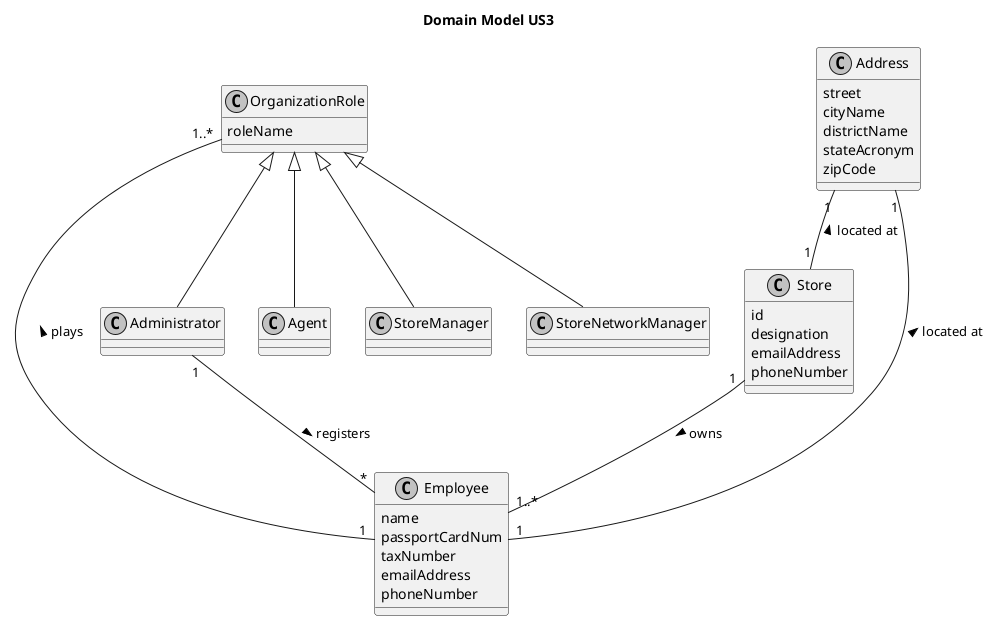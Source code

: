 @startuml
skinparam monochrome true
skinparam packageStyle rectangle
skinparam shadowing false
skinparam classAttributeIconSize 0

title Domain Model US3

class Store{
    id
    designation
    emailAddress
    phoneNumber
}

class Employee{
    name
    passportCardNum
    taxNumber
    emailAddress
    phoneNumber
}

class OrganizationRole{
    roleName
}

class Address{
    street
    cityName
    districtName
    stateAcronym
    zipCode
}

class Administrator

class Agent

class StoreManager

class StoreNetworkManager

Address "1" -- "1" Employee : located at <
Address "1" -- "1" Store : located at <

Store "1" -- "1..*" Employee : owns >

OrganizationRole <|-- Administrator
OrganizationRole <|-- Agent
OrganizationRole <|-- StoreManager
OrganizationRole <|-- StoreNetworkManager

OrganizationRole "1..*" -- "1" Employee : plays <

Administrator "1" -- "*" Employee : registers >

@enduml